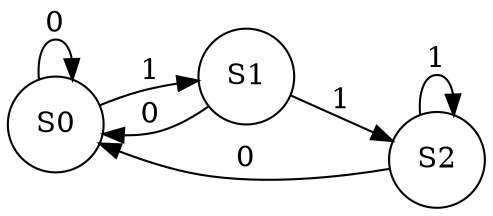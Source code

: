 digraph EpsilonMachine {
  rankdir=LR;
  node [shape=circle];
  S0 [label="S0"];
  S1 [label="S1"];
  S2 [label="S2"];
  S0 -> S0 [label="0"];
  S0 -> S1 [label="1"];
  S1 -> S0 [label="0"];
  S1 -> S2 [label="1"];
  S2 -> S0 [label="0"];
  S2 -> S2 [label="1"];
}